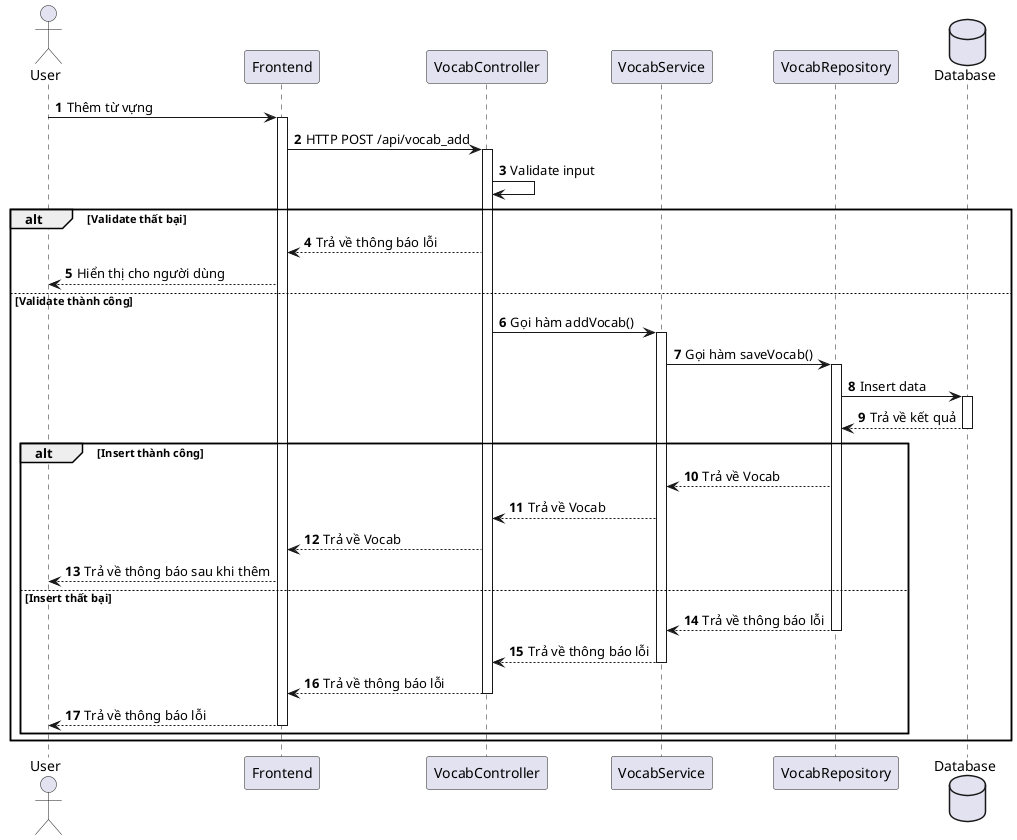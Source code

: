 @startuml
'https://plantuml.com/sequence-diagram

autonumber

actor User
participant "Frontend" as Frontend
participant "VocabController" as Controller
participant "VocabService" as Service
participant "VocabRepository" as Repository
database Database

autonumber
User -> Frontend++: Thêm từ vựng

Frontend -> Controller++: HTTP POST /api/vocab_add
Controller -> Controller: Validate input
alt Validate thất bại
    Controller --> Frontend: Trả về thông báo lỗi
    Frontend --> User: Hiển thị cho người dùng

else Validate thành công
    Controller -> Service++: Gọi hàm addVocab()
    Service -> Repository++: Gọi hàm saveVocab()
    Repository -> Database++: Insert data
    Database --> Repository--: Trả về kết quả

    alt Insert thành công
        Repository --> Service: Trả về Vocab
        Service --> Controller: Trả về Vocab
        Controller --> Frontend: Trả về Vocab
        Frontend --> User: Trả về thông báo sau khi thêm

    else Insert thất bại
        Repository --> Service: Trả về thông báo lỗi
        deactivate Repository
        Service --> Controller--: Trả về thông báo lỗi
        Controller --> Frontend--: Trả về thông báo lỗi
        Frontend --> User--: Trả về thông báo lỗi
    end
end

@enduml